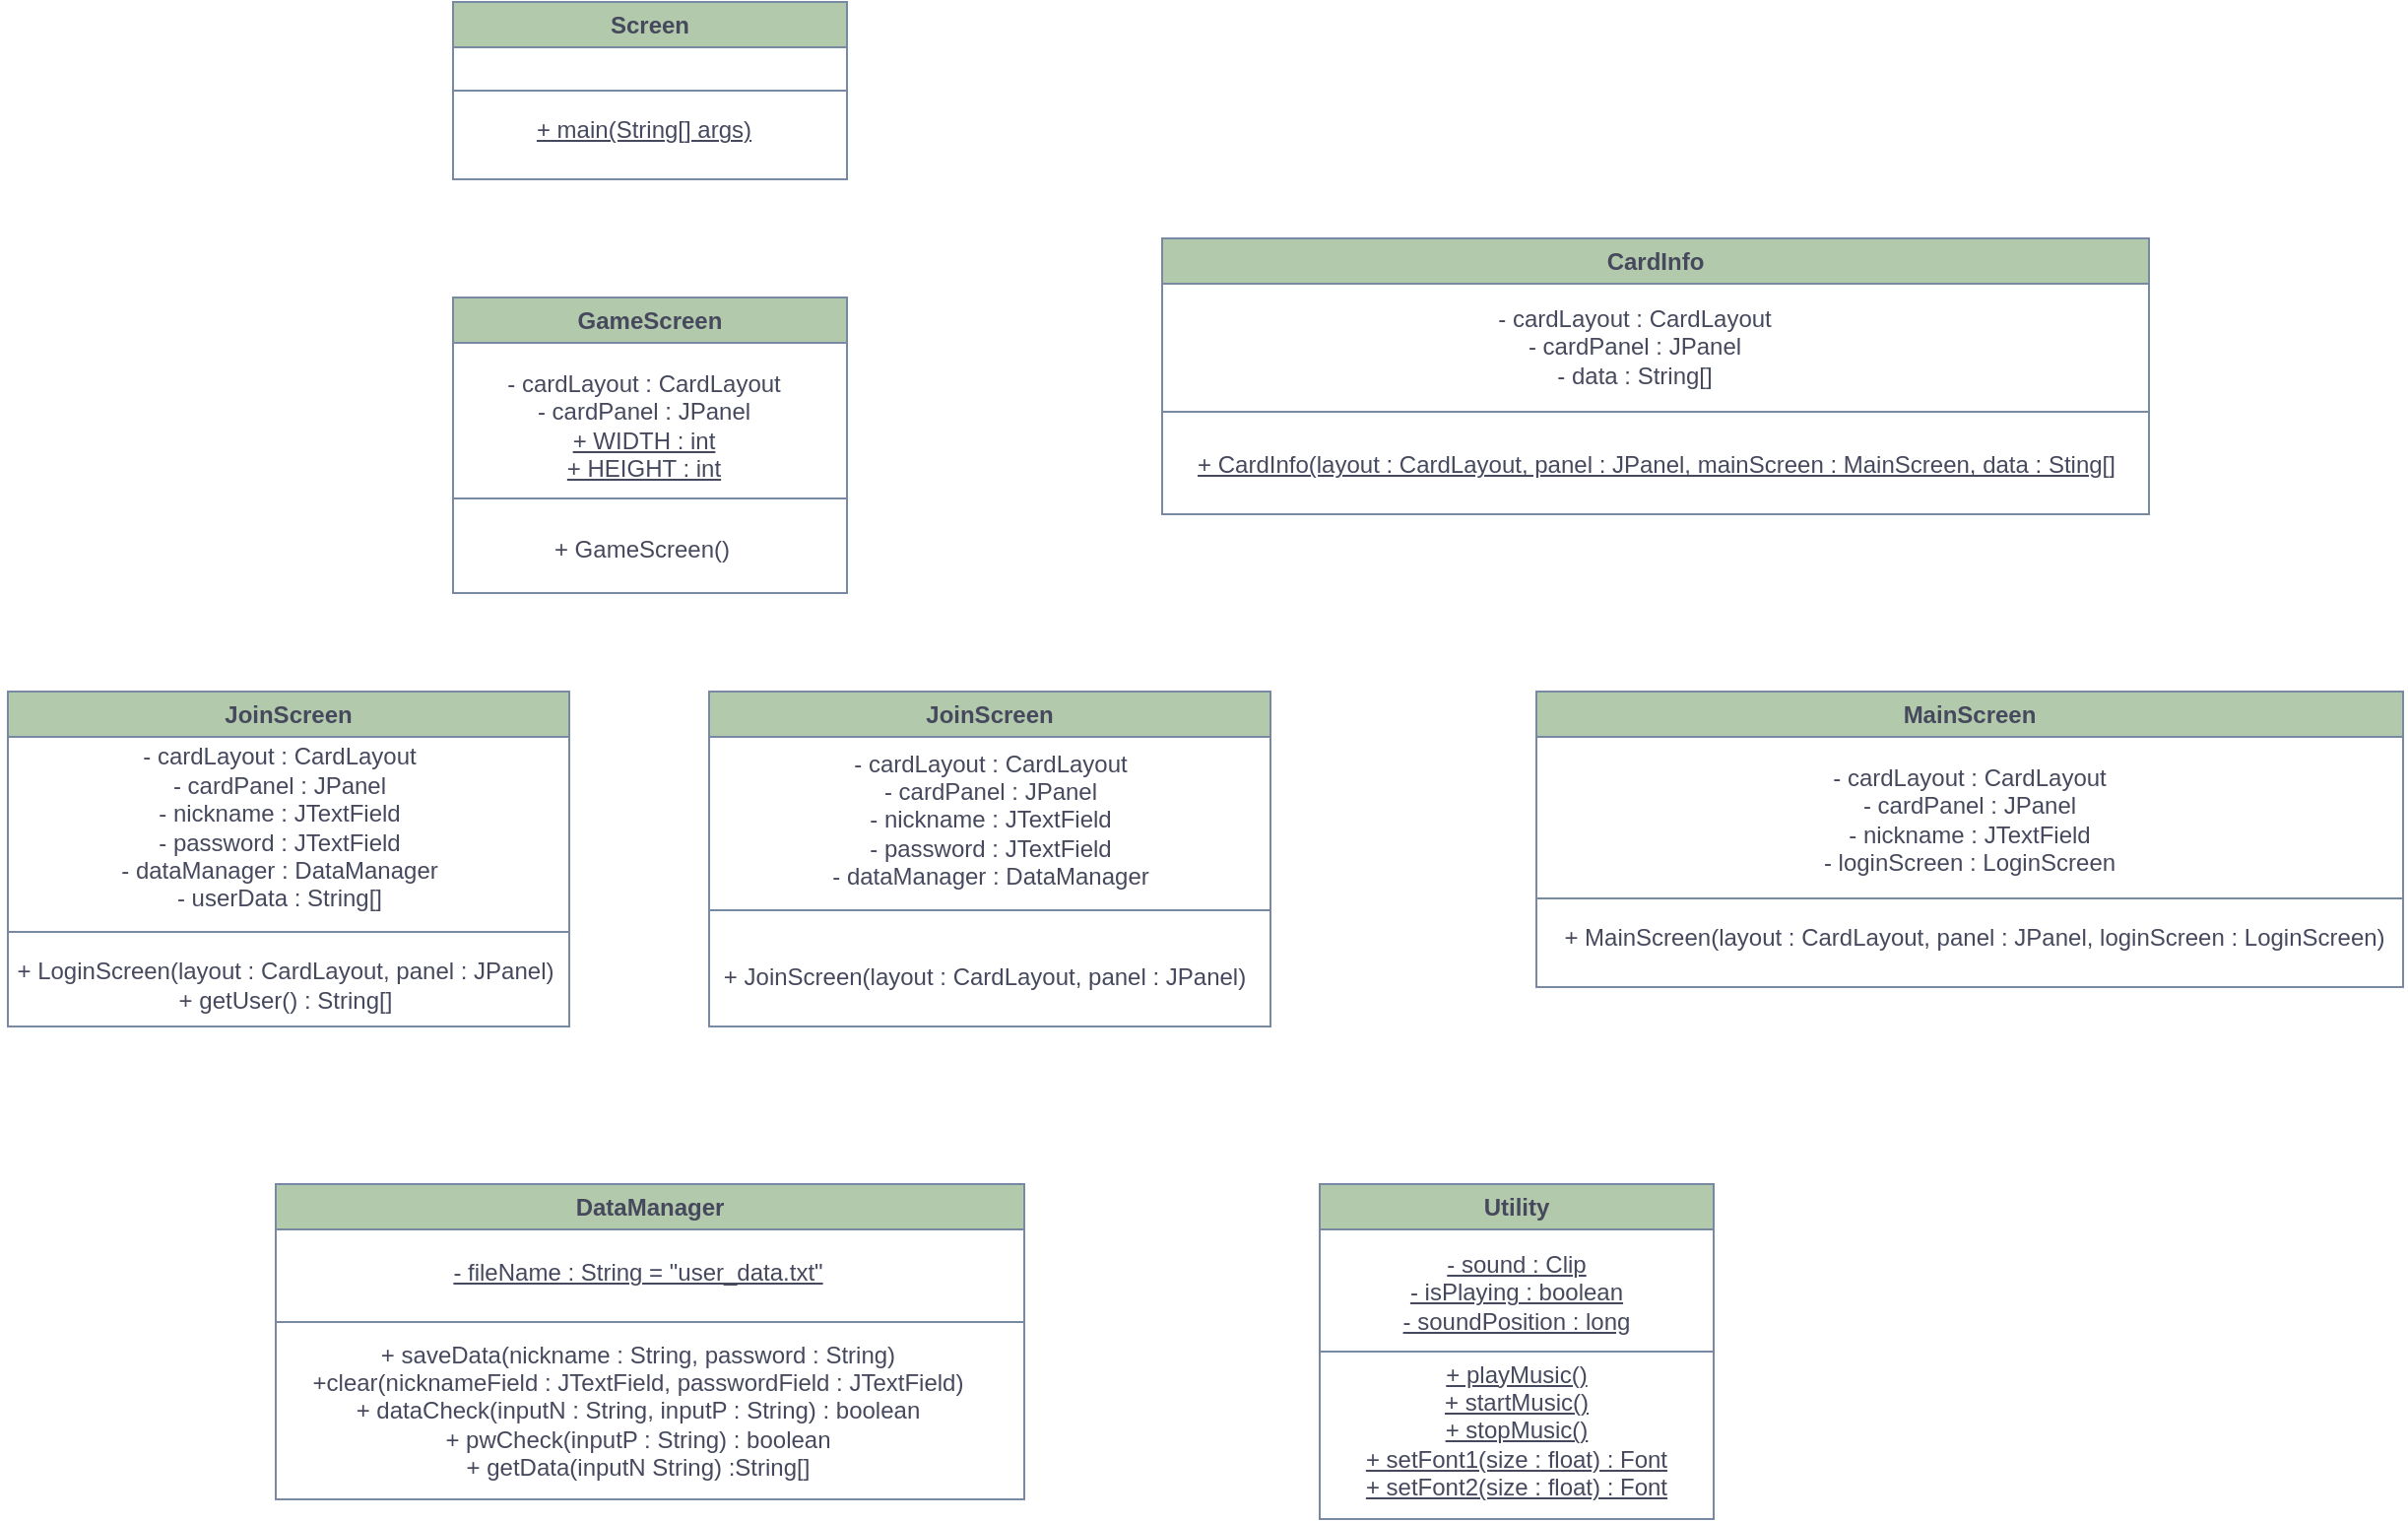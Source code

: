 <mxfile version="22.1.0" type="github">
  <diagram id="C5RBs43oDa-KdzZeNtuy" name="Page-1">
    <mxGraphModel dx="837" dy="775" grid="1" gridSize="10" guides="1" tooltips="1" connect="1" arrows="1" fold="1" page="1" pageScale="1" pageWidth="827" pageHeight="1169" math="0" shadow="0">
      <root>
        <mxCell id="WIyWlLk6GJQsqaUBKTNV-0" />
        <mxCell id="WIyWlLk6GJQsqaUBKTNV-1" parent="WIyWlLk6GJQsqaUBKTNV-0" />
        <mxCell id="2nOwkgRxG5hWw0p1MQ7W-56" value="" style="group" vertex="1" connectable="0" parent="WIyWlLk6GJQsqaUBKTNV-1">
          <mxGeometry x="70" y="130" width="1220" height="770" as="geometry" />
        </mxCell>
        <mxCell id="2nOwkgRxG5hWw0p1MQ7W-3" value="Screen" style="swimlane;whiteSpace=wrap;html=1;rounded=0;labelBackgroundColor=none;fillColor=#B2C9AB;strokeColor=#788AA3;fontColor=#46495D;" vertex="1" parent="2nOwkgRxG5hWw0p1MQ7W-56">
          <mxGeometry x="230" width="200" height="90" as="geometry" />
        </mxCell>
        <mxCell id="2nOwkgRxG5hWw0p1MQ7W-13" value="+ main(String[] args)" style="text;html=1;strokeColor=none;fillColor=none;align=center;verticalAlign=middle;whiteSpace=wrap;rounded=0;fontStyle=4;labelBackgroundColor=none;fontColor=#46495D;" vertex="1" parent="2nOwkgRxG5hWw0p1MQ7W-3">
          <mxGeometry x="12" y="50" width="170" height="30" as="geometry" />
        </mxCell>
        <mxCell id="2nOwkgRxG5hWw0p1MQ7W-12" value="" style="endArrow=none;html=1;rounded=0;exitX=0;exitY=0.5;exitDx=0;exitDy=0;entryX=1;entryY=0.5;entryDx=0;entryDy=0;labelBackgroundColor=none;strokeColor=#788AA3;fontColor=default;" edge="1" parent="2nOwkgRxG5hWw0p1MQ7W-56" source="2nOwkgRxG5hWw0p1MQ7W-3" target="2nOwkgRxG5hWw0p1MQ7W-3">
          <mxGeometry width="50" height="50" relative="1" as="geometry">
            <mxPoint x="240" y="190" as="sourcePoint" />
            <mxPoint x="350" y="400" as="targetPoint" />
          </mxGeometry>
        </mxCell>
        <mxCell id="2nOwkgRxG5hWw0p1MQ7W-22" value="" style="group;rounded=0;labelBackgroundColor=none;fontColor=#46495D;" vertex="1" connectable="0" parent="2nOwkgRxG5hWw0p1MQ7W-56">
          <mxGeometry x="230" y="150" width="200" height="150" as="geometry" />
        </mxCell>
        <mxCell id="2nOwkgRxG5hWw0p1MQ7W-4" value="GameScreen" style="swimlane;whiteSpace=wrap;html=1;rounded=0;labelBackgroundColor=none;fillColor=#B2C9AB;strokeColor=#788AA3;fontColor=#46495D;" vertex="1" parent="2nOwkgRxG5hWw0p1MQ7W-22">
          <mxGeometry width="200" height="150" as="geometry" />
        </mxCell>
        <mxCell id="2nOwkgRxG5hWw0p1MQ7W-16" value="- cardLayout : CardLayout&lt;br&gt;- cardPanel : JPanel&lt;br&gt;&lt;u&gt;+ WIDTH : int&lt;br&gt;+ HEIGHT : int&lt;/u&gt;" style="text;html=1;strokeColor=none;fillColor=none;align=center;verticalAlign=middle;whiteSpace=wrap;rounded=0;labelBackgroundColor=none;fontColor=#46495D;" vertex="1" parent="2nOwkgRxG5hWw0p1MQ7W-4">
          <mxGeometry x="18" y="50" width="158" height="30" as="geometry" />
        </mxCell>
        <mxCell id="2nOwkgRxG5hWw0p1MQ7W-15" value="" style="endArrow=none;html=1;rounded=0;exitX=0;exitY=0.5;exitDx=0;exitDy=0;entryX=1;entryY=0.5;entryDx=0;entryDy=0;labelBackgroundColor=none;strokeColor=#788AA3;fontColor=default;" edge="1" parent="2nOwkgRxG5hWw0p1MQ7W-22">
          <mxGeometry width="50" height="50" relative="1" as="geometry">
            <mxPoint y="102" as="sourcePoint" />
            <mxPoint x="200" y="102" as="targetPoint" />
          </mxGeometry>
        </mxCell>
        <mxCell id="2nOwkgRxG5hWw0p1MQ7W-17" value="+ GameScreen()" style="text;html=1;strokeColor=none;fillColor=none;align=center;verticalAlign=middle;whiteSpace=wrap;rounded=0;labelBackgroundColor=none;fontColor=#46495D;" vertex="1" parent="2nOwkgRxG5hWw0p1MQ7W-22">
          <mxGeometry x="37" y="113" width="118" height="30" as="geometry" />
        </mxCell>
        <mxCell id="2nOwkgRxG5hWw0p1MQ7W-26" value="" style="group;rounded=0;labelBackgroundColor=none;fontColor=#46495D;" vertex="1" connectable="0" parent="2nOwkgRxG5hWw0p1MQ7W-56">
          <mxGeometry x="360" y="350" width="285.0" height="170" as="geometry" />
        </mxCell>
        <mxCell id="2nOwkgRxG5hWw0p1MQ7W-8" value="JoinScreen" style="swimlane;whiteSpace=wrap;html=1;rounded=0;labelBackgroundColor=none;fillColor=#B2C9AB;strokeColor=#788AA3;fontColor=#46495D;" vertex="1" parent="2nOwkgRxG5hWw0p1MQ7W-26">
          <mxGeometry width="285" height="170" as="geometry" />
        </mxCell>
        <mxCell id="2nOwkgRxG5hWw0p1MQ7W-19" value="- cardLayout : CardLayout&lt;br style=&quot;border-color: var(--border-color);&quot;&gt;- cardPanel : JPanel&lt;br&gt;- nickname : JTextField&lt;br&gt;- password : JTextField&lt;br&gt;- dataManager : DataManager" style="text;html=1;strokeColor=none;fillColor=none;align=center;verticalAlign=middle;whiteSpace=wrap;rounded=0;labelBackgroundColor=none;fontColor=#46495D;" vertex="1" parent="2nOwkgRxG5hWw0p1MQ7W-8">
          <mxGeometry x="52.5" y="50" width="180" height="30" as="geometry" />
        </mxCell>
        <mxCell id="2nOwkgRxG5hWw0p1MQ7W-24" value="+ JoinScreen(layout : CardLayout, panel : JPanel)" style="text;html=1;strokeColor=none;fillColor=none;align=center;verticalAlign=middle;whiteSpace=wrap;rounded=0;labelBackgroundColor=none;fontColor=#46495D;" vertex="1" parent="2nOwkgRxG5hWw0p1MQ7W-8">
          <mxGeometry x="-5" y="130" width="290" height="30" as="geometry" />
        </mxCell>
        <mxCell id="2nOwkgRxG5hWw0p1MQ7W-23" value="" style="endArrow=none;html=1;rounded=0;entryX=1;entryY=0.5;entryDx=0;entryDy=0;exitX=0;exitY=0.5;exitDx=0;exitDy=0;labelBackgroundColor=none;strokeColor=#788AA3;fontColor=default;" edge="1" parent="2nOwkgRxG5hWw0p1MQ7W-26">
          <mxGeometry width="50" height="50" relative="1" as="geometry">
            <mxPoint y="111" as="sourcePoint" />
            <mxPoint x="285.0" y="111" as="targetPoint" />
          </mxGeometry>
        </mxCell>
        <mxCell id="2nOwkgRxG5hWw0p1MQ7W-35" value="" style="group;rounded=0;labelBackgroundColor=none;fontColor=#46495D;" vertex="1" connectable="0" parent="2nOwkgRxG5hWw0p1MQ7W-56">
          <mxGeometry y="350" width="290" height="170" as="geometry" />
        </mxCell>
        <mxCell id="2nOwkgRxG5hWw0p1MQ7W-28" value="- cardLayout : CardLayout&lt;br style=&quot;border-color: var(--border-color);&quot;&gt;- cardPanel : JPanel&lt;br&gt;- nickname : JTextField&lt;br&gt;- password : JTextField&lt;br&gt;- dataManager : DataManager&lt;br&gt;- userData : String[]" style="text;html=1;strokeColor=none;fillColor=none;align=center;verticalAlign=middle;whiteSpace=wrap;rounded=0;labelBackgroundColor=none;fontColor=#46495D;" vertex="1" parent="2nOwkgRxG5hWw0p1MQ7W-35">
          <mxGeometry x="52" y="54" width="180" height="30" as="geometry" />
        </mxCell>
        <mxCell id="2nOwkgRxG5hWw0p1MQ7W-29" value="+ LoginScreen(layout : CardLayout, panel : JPanel)&lt;br&gt;+ getUser() : String[]" style="text;html=1;strokeColor=none;fillColor=none;align=center;verticalAlign=middle;whiteSpace=wrap;rounded=0;labelBackgroundColor=none;fontColor=#46495D;" vertex="1" parent="2nOwkgRxG5hWw0p1MQ7W-35">
          <mxGeometry y="134" width="290" height="30" as="geometry" />
        </mxCell>
        <mxCell id="2nOwkgRxG5hWw0p1MQ7W-30" value="" style="group;rounded=0;labelBackgroundColor=none;fontColor=#46495D;" vertex="1" connectable="0" parent="2nOwkgRxG5hWw0p1MQ7W-35">
          <mxGeometry x="4" width="285.0" height="170" as="geometry" />
        </mxCell>
        <mxCell id="2nOwkgRxG5hWw0p1MQ7W-31" value="JoinScreen" style="swimlane;whiteSpace=wrap;html=1;rounded=0;labelBackgroundColor=none;fillColor=#B2C9AB;strokeColor=#788AA3;fontColor=#46495D;" vertex="1" parent="2nOwkgRxG5hWw0p1MQ7W-30">
          <mxGeometry width="285" height="170" as="geometry" />
        </mxCell>
        <mxCell id="2nOwkgRxG5hWw0p1MQ7W-34" value="" style="endArrow=none;html=1;rounded=0;entryX=1;entryY=0.5;entryDx=0;entryDy=0;exitX=0;exitY=0.5;exitDx=0;exitDy=0;labelBackgroundColor=none;strokeColor=#788AA3;fontColor=default;" edge="1" parent="2nOwkgRxG5hWw0p1MQ7W-30">
          <mxGeometry width="50" height="50" relative="1" as="geometry">
            <mxPoint y="122" as="sourcePoint" />
            <mxPoint x="285.0" y="122" as="targetPoint" />
          </mxGeometry>
        </mxCell>
        <mxCell id="2nOwkgRxG5hWw0p1MQ7W-39" value="" style="group;rounded=0;labelBackgroundColor=none;fontColor=#46495D;" vertex="1" connectable="0" parent="2nOwkgRxG5hWw0p1MQ7W-56">
          <mxGeometry x="140" y="600" width="380" height="160" as="geometry" />
        </mxCell>
        <mxCell id="2nOwkgRxG5hWw0p1MQ7W-9" value="DataManager" style="swimlane;whiteSpace=wrap;html=1;rounded=0;labelBackgroundColor=none;fillColor=#B2C9AB;strokeColor=#788AA3;fontColor=#46495D;" vertex="1" parent="2nOwkgRxG5hWw0p1MQ7W-39">
          <mxGeometry width="380" height="160" as="geometry" />
        </mxCell>
        <mxCell id="2nOwkgRxG5hWw0p1MQ7W-36" value="&lt;u&gt;- fileName : String = &quot;user_data.txt&quot;&lt;/u&gt;" style="text;html=1;strokeColor=none;fillColor=none;align=center;verticalAlign=middle;whiteSpace=wrap;rounded=0;labelBackgroundColor=none;fontColor=#46495D;" vertex="1" parent="2nOwkgRxG5hWw0p1MQ7W-9">
          <mxGeometry x="74" y="30" width="220" height="30" as="geometry" />
        </mxCell>
        <mxCell id="2nOwkgRxG5hWw0p1MQ7W-37" value="+ saveData(nickname : String, password : String)&lt;br&gt;+clear(nicknameField : JTextField, passwordField : JTextField)&lt;br&gt;+ dataCheck(inputN : String, inputP : String) : boolean&lt;br&gt;+ pwCheck(inputP : String) : boolean&lt;br&gt;+ getData(inputN String) :String[]" style="text;html=1;strokeColor=none;fillColor=none;align=center;verticalAlign=middle;whiteSpace=wrap;rounded=0;labelBackgroundColor=none;fontColor=#46495D;" vertex="1" parent="2nOwkgRxG5hWw0p1MQ7W-9">
          <mxGeometry x="-1" y="100" width="370" height="30" as="geometry" />
        </mxCell>
        <mxCell id="2nOwkgRxG5hWw0p1MQ7W-38" value="" style="endArrow=none;html=1;rounded=0;labelBackgroundColor=none;strokeColor=#788AA3;fontColor=default;" edge="1" parent="2nOwkgRxG5hWw0p1MQ7W-39">
          <mxGeometry width="50" height="50" relative="1" as="geometry">
            <mxPoint y="70" as="sourcePoint" />
            <mxPoint x="380" y="70" as="targetPoint" />
          </mxGeometry>
        </mxCell>
        <mxCell id="2nOwkgRxG5hWw0p1MQ7W-50" value="" style="group;labelBackgroundColor=none;fontColor=#46495D;" vertex="1" connectable="0" parent="2nOwkgRxG5hWw0p1MQ7W-56">
          <mxGeometry x="590" y="120" width="501" height="140" as="geometry" />
        </mxCell>
        <mxCell id="2nOwkgRxG5hWw0p1MQ7W-45" value="CardInfo" style="swimlane;whiteSpace=wrap;html=1;rounded=0;labelBackgroundColor=none;fillColor=#B2C9AB;strokeColor=#788AA3;fontColor=#46495D;" vertex="1" parent="2nOwkgRxG5hWw0p1MQ7W-50">
          <mxGeometry width="501" height="140" as="geometry" />
        </mxCell>
        <mxCell id="2nOwkgRxG5hWw0p1MQ7W-46" value="- cardLayout : CardLayout&lt;br&gt;- cardPanel : JPanel&lt;br&gt;- data : String[]" style="text;html=1;strokeColor=none;fillColor=none;align=center;verticalAlign=middle;whiteSpace=wrap;rounded=0;labelBackgroundColor=none;fontColor=#46495D;" vertex="1" parent="2nOwkgRxG5hWw0p1MQ7W-45">
          <mxGeometry x="160" y="40" width="160" height="30" as="geometry" />
        </mxCell>
        <mxCell id="2nOwkgRxG5hWw0p1MQ7W-47" value="&lt;u&gt;+ CardInfo(layout : CardLayout, panel : JPanel, mainScreen : MainScreen, data : Sting[]&lt;br&gt;&lt;/u&gt;" style="text;html=1;strokeColor=none;fillColor=none;align=center;verticalAlign=middle;whiteSpace=wrap;rounded=0;labelBackgroundColor=none;fontColor=#46495D;" vertex="1" parent="2nOwkgRxG5hWw0p1MQ7W-45">
          <mxGeometry x="15.5" y="100" width="470" height="30" as="geometry" />
        </mxCell>
        <mxCell id="2nOwkgRxG5hWw0p1MQ7W-48" value="" style="endArrow=none;html=1;exitX=0;exitY=0.5;exitDx=0;exitDy=0;entryX=1;entryY=0.5;entryDx=0;entryDy=0;labelBackgroundColor=none;strokeColor=#788AA3;fontColor=default;" edge="1" parent="2nOwkgRxG5hWw0p1MQ7W-50">
          <mxGeometry width="50" height="50" relative="1" as="geometry">
            <mxPoint y="88" as="sourcePoint" />
            <mxPoint x="501" y="88" as="targetPoint" />
          </mxGeometry>
        </mxCell>
        <mxCell id="2nOwkgRxG5hWw0p1MQ7W-52" value="MainScreen" style="swimlane;whiteSpace=wrap;html=1;rounded=0;labelBackgroundColor=none;fillColor=#B2C9AB;strokeColor=#788AA3;fontColor=#46495D;" vertex="1" parent="2nOwkgRxG5hWw0p1MQ7W-56">
          <mxGeometry x="780" y="350" width="440" height="150" as="geometry" />
        </mxCell>
        <mxCell id="2nOwkgRxG5hWw0p1MQ7W-53" value="- cardLayout : CardLayout&lt;br style=&quot;border-color: var(--border-color);&quot;&gt;- cardPanel : JPanel&lt;br&gt;- nickname : JTextField&lt;br&gt;- loginScreen : LoginScreen" style="text;html=1;strokeColor=none;fillColor=none;align=center;verticalAlign=middle;whiteSpace=wrap;rounded=0;labelBackgroundColor=none;fontColor=#46495D;" vertex="1" parent="2nOwkgRxG5hWw0p1MQ7W-52">
          <mxGeometry x="130" y="50" width="180" height="30" as="geometry" />
        </mxCell>
        <mxCell id="2nOwkgRxG5hWw0p1MQ7W-54" value="+ MainScreen(layout : CardLayout, panel : JPanel, loginScreen : LoginScreen)" style="text;html=1;strokeColor=none;fillColor=none;align=center;verticalAlign=middle;whiteSpace=wrap;rounded=0;labelBackgroundColor=none;fontColor=#46495D;" vertex="1" parent="2nOwkgRxG5hWw0p1MQ7W-52">
          <mxGeometry x="5" y="110" width="435" height="30" as="geometry" />
        </mxCell>
        <mxCell id="2nOwkgRxG5hWw0p1MQ7W-55" value="" style="endArrow=none;html=1;rounded=0;exitX=0;exitY=0.5;exitDx=0;exitDy=0;labelBackgroundColor=none;strokeColor=#788AA3;fontColor=default;" edge="1" parent="2nOwkgRxG5hWw0p1MQ7W-52">
          <mxGeometry width="50" height="50" relative="1" as="geometry">
            <mxPoint y="105" as="sourcePoint" />
            <mxPoint x="440" y="105" as="targetPoint" />
          </mxGeometry>
        </mxCell>
        <mxCell id="2nOwkgRxG5hWw0p1MQ7W-10" value="Utility" style="swimlane;whiteSpace=wrap;html=1;rounded=0;labelBackgroundColor=none;fillColor=#B2C9AB;strokeColor=#788AA3;fontColor=#46495D;" vertex="1" parent="2nOwkgRxG5hWw0p1MQ7W-56">
          <mxGeometry x="670" y="600" width="200" height="170" as="geometry" />
        </mxCell>
        <mxCell id="2nOwkgRxG5hWw0p1MQ7W-40" value="&lt;u&gt;- sound : Clip&lt;br&gt;- isPlaying : boolean&lt;br&gt;- soundPosition : long&lt;/u&gt;" style="text;html=1;strokeColor=none;fillColor=none;align=center;verticalAlign=middle;whiteSpace=wrap;rounded=0;labelBackgroundColor=none;fontColor=#46495D;" vertex="1" parent="2nOwkgRxG5hWw0p1MQ7W-10">
          <mxGeometry x="20" y="40" width="160" height="30" as="geometry" />
        </mxCell>
        <mxCell id="2nOwkgRxG5hWw0p1MQ7W-41" value="&lt;u&gt;+ playMusic()&lt;br&gt;+ startMusic()&lt;br&gt;+ stopMusic()&lt;br&gt;+ setFont1(size : float) : Font&lt;br&gt;&lt;/u&gt;&lt;u style=&quot;border-color: var(--border-color);&quot;&gt;+ setFont2(size : float) : Font&lt;/u&gt;&lt;u&gt;&lt;br&gt;&lt;/u&gt;" style="text;html=1;strokeColor=none;fillColor=none;align=center;verticalAlign=middle;whiteSpace=wrap;rounded=0;labelBackgroundColor=none;fontColor=#46495D;" vertex="1" parent="2nOwkgRxG5hWw0p1MQ7W-10">
          <mxGeometry x="20" y="110" width="160" height="30" as="geometry" />
        </mxCell>
        <mxCell id="2nOwkgRxG5hWw0p1MQ7W-42" value="" style="endArrow=none;html=1;exitX=0;exitY=0.5;exitDx=0;exitDy=0;entryX=1;entryY=0.5;entryDx=0;entryDy=0;labelBackgroundColor=none;strokeColor=#788AA3;fontColor=default;" edge="1" parent="2nOwkgRxG5hWw0p1MQ7W-56" source="2nOwkgRxG5hWw0p1MQ7W-10" target="2nOwkgRxG5hWw0p1MQ7W-10">
          <mxGeometry width="50" height="50" relative="1" as="geometry">
            <mxPoint x="740.5" y="810" as="sourcePoint" />
            <mxPoint x="790.5" y="760" as="targetPoint" />
          </mxGeometry>
        </mxCell>
      </root>
    </mxGraphModel>
  </diagram>
</mxfile>
